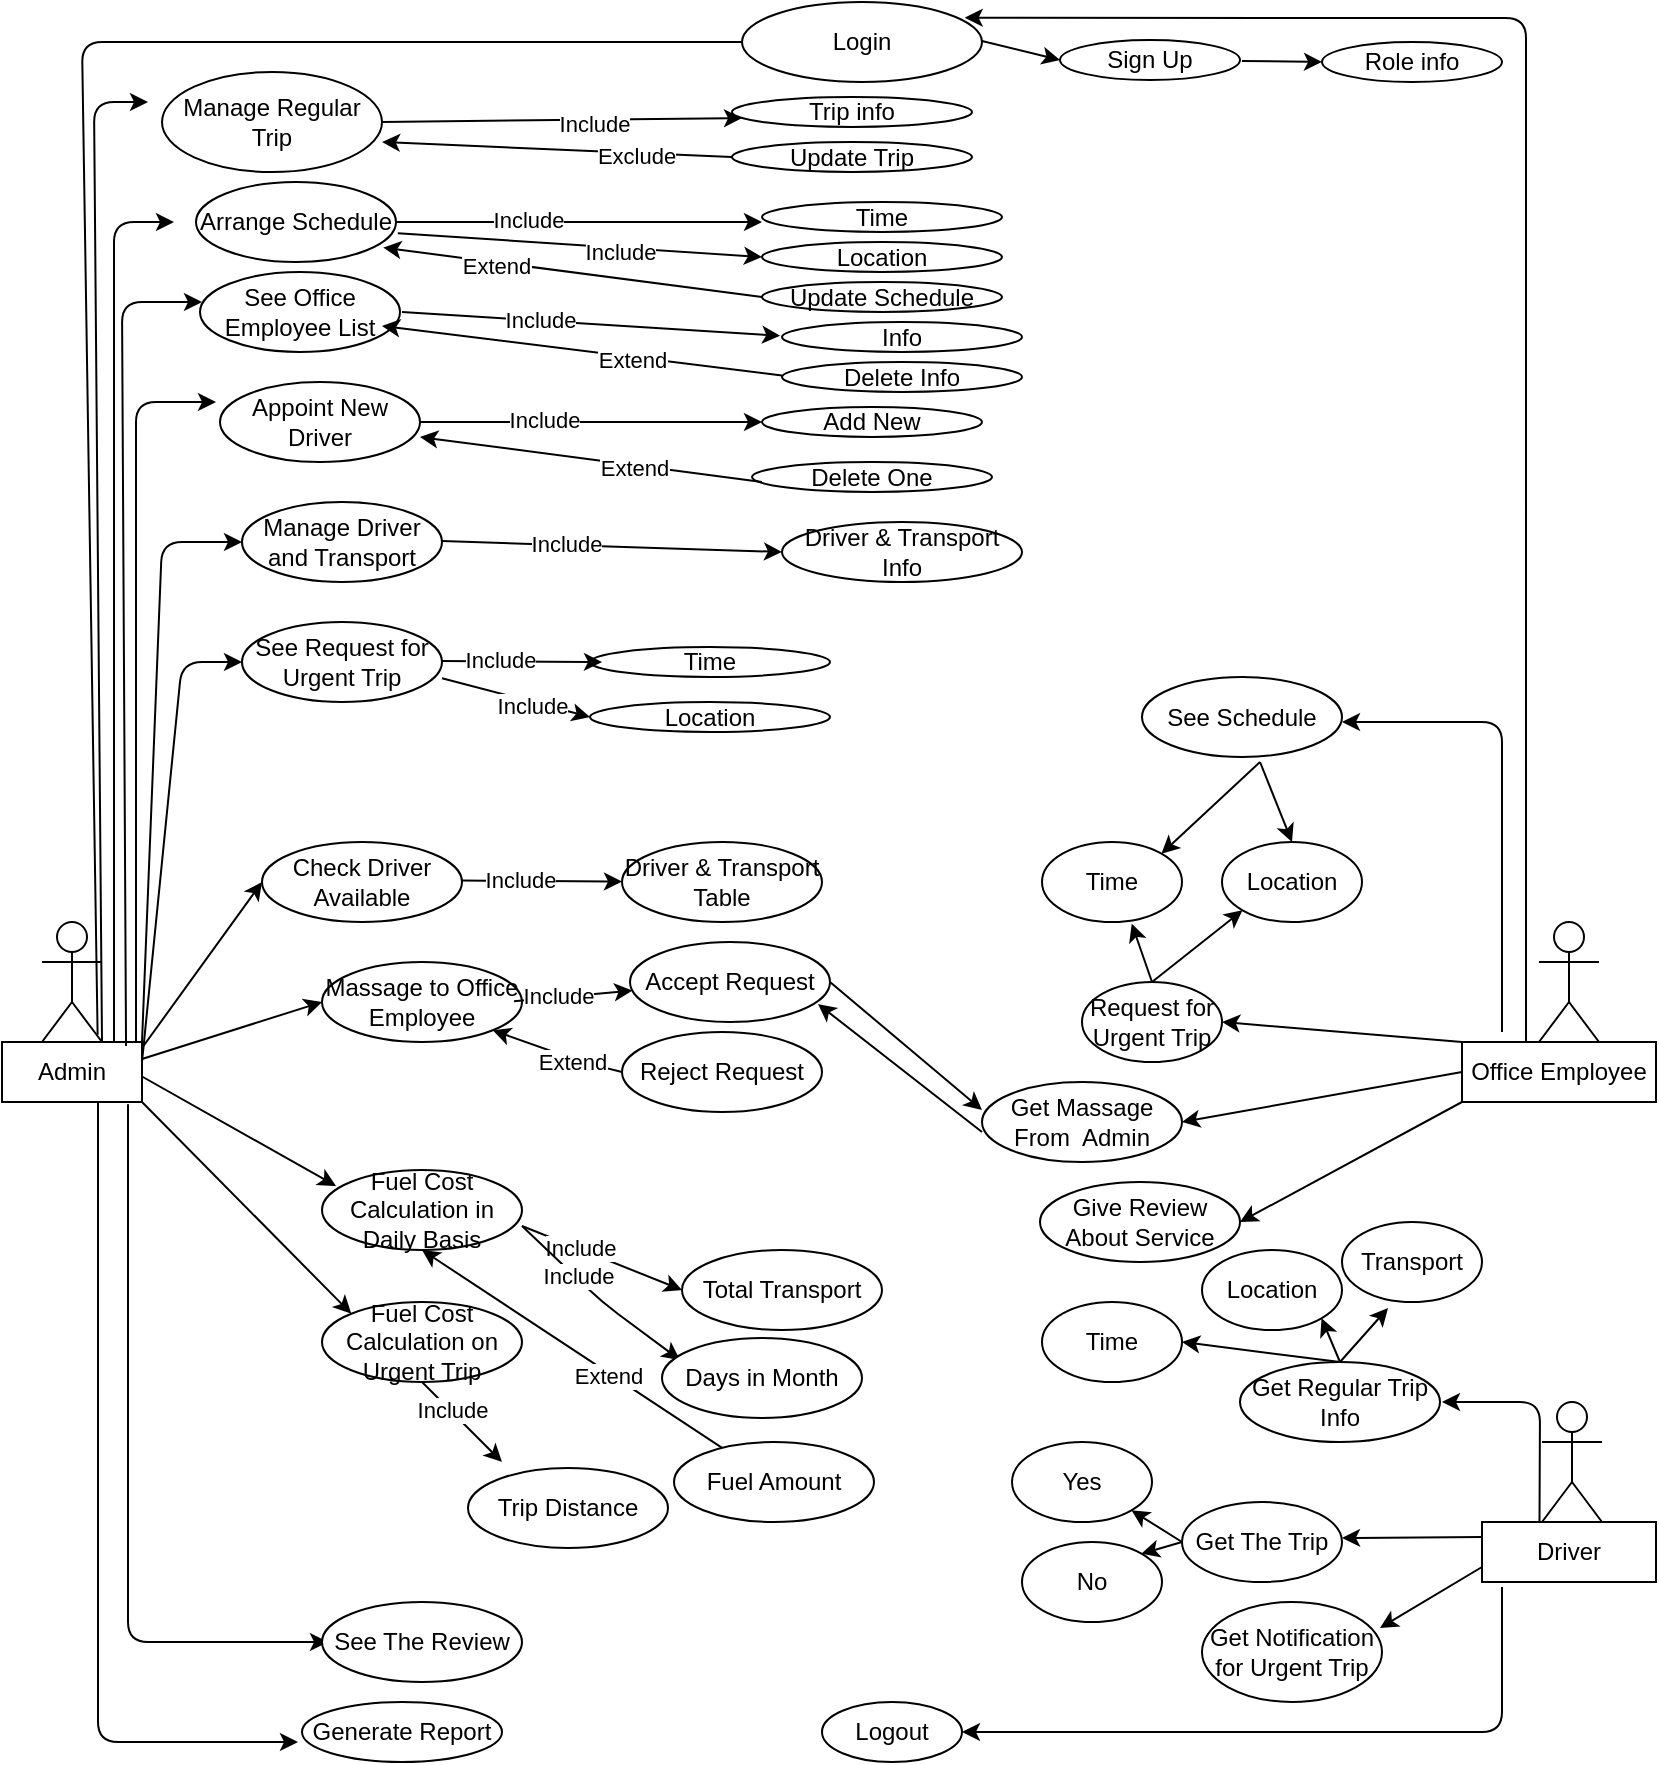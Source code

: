 <mxfile version="14.7.3" type="github">
  <diagram id="h_oixrNpnc-t15W7_CNh" name="Page-1">
    <mxGraphModel dx="599" dy="303" grid="1" gridSize="10" guides="1" tooltips="1" connect="1" arrows="1" fold="1" page="1" pageScale="1" pageWidth="827" pageHeight="1169" math="0" shadow="0">
      <root>
        <mxCell id="0" />
        <mxCell id="1" parent="0" />
        <mxCell id="nbYiO903V4RhnRelEvoL-1" value="" style="shape=umlActor;verticalLabelPosition=bottom;verticalAlign=top;html=1;outlineConnect=0;" parent="1" vertex="1">
          <mxGeometry x="20" y="460" width="30" height="60" as="geometry" />
        </mxCell>
        <mxCell id="nbYiO903V4RhnRelEvoL-3" value="Admin" style="rounded=0;whiteSpace=wrap;html=1;" parent="1" vertex="1">
          <mxGeometry y="520" width="70" height="30" as="geometry" />
        </mxCell>
        <mxCell id="nbYiO903V4RhnRelEvoL-4" value="Login" style="ellipse;whiteSpace=wrap;html=1;" parent="1" vertex="1">
          <mxGeometry x="370" width="120" height="40" as="geometry" />
        </mxCell>
        <mxCell id="nbYiO903V4RhnRelEvoL-5" value="Arrange Schedule " style="ellipse;whiteSpace=wrap;html=1;" parent="1" vertex="1">
          <mxGeometry x="97" y="90" width="100" height="40" as="geometry" />
        </mxCell>
        <mxCell id="nbYiO903V4RhnRelEvoL-8" value="" style="endArrow=classic;html=1;exitX=1;exitY=0.5;exitDx=0;exitDy=0;" parent="1" source="nbYiO903V4RhnRelEvoL-22" edge="1">
          <mxGeometry width="50" height="50" relative="1" as="geometry">
            <mxPoint x="170" y="58" as="sourcePoint" />
            <mxPoint x="370" y="58" as="targetPoint" />
          </mxGeometry>
        </mxCell>
        <mxCell id="4p9Xx8ypnSwkuJ-9FBlt-43" value="Include" style="edgeLabel;html=1;align=center;verticalAlign=middle;resizable=0;points=[];" vertex="1" connectable="0" parent="nbYiO903V4RhnRelEvoL-8">
          <mxGeometry x="0.177" y="-2" relative="1" as="geometry">
            <mxPoint as="offset" />
          </mxGeometry>
        </mxCell>
        <mxCell id="nbYiO903V4RhnRelEvoL-10" value="Trip info" style="ellipse;whiteSpace=wrap;html=1;" parent="1" vertex="1">
          <mxGeometry x="365" y="47.5" width="120" height="15" as="geometry" />
        </mxCell>
        <mxCell id="nbYiO903V4RhnRelEvoL-11" value="" style="endArrow=none;html=1;exitX=0.683;exitY=-0.122;exitDx=0;exitDy=0;exitPerimeter=0;" parent="1" source="nbYiO903V4RhnRelEvoL-3" target="nbYiO903V4RhnRelEvoL-4" edge="1">
          <mxGeometry width="50" height="50" relative="1" as="geometry">
            <mxPoint x="40" y="330" as="sourcePoint" />
            <mxPoint x="100" y="280" as="targetPoint" />
            <Array as="points">
              <mxPoint x="40" y="20" />
            </Array>
          </mxGeometry>
        </mxCell>
        <mxCell id="nbYiO903V4RhnRelEvoL-12" value="Update Trip" style="ellipse;whiteSpace=wrap;html=1;" parent="1" vertex="1">
          <mxGeometry x="365" y="70" width="120" height="15" as="geometry" />
        </mxCell>
        <mxCell id="nbYiO903V4RhnRelEvoL-13" value="" style="endArrow=classic;html=1;exitX=0;exitY=0.5;exitDx=0;exitDy=0;" parent="1" source="nbYiO903V4RhnRelEvoL-12" edge="1">
          <mxGeometry width="50" height="50" relative="1" as="geometry">
            <mxPoint x="240" y="112.5" as="sourcePoint" />
            <mxPoint x="190" y="70" as="targetPoint" />
          </mxGeometry>
        </mxCell>
        <mxCell id="4p9Xx8ypnSwkuJ-9FBlt-44" value="Exclude" style="edgeLabel;html=1;align=center;verticalAlign=middle;resizable=0;points=[];" vertex="1" connectable="0" parent="nbYiO903V4RhnRelEvoL-13">
          <mxGeometry x="-0.452" y="1" relative="1" as="geometry">
            <mxPoint as="offset" />
          </mxGeometry>
        </mxCell>
        <mxCell id="nbYiO903V4RhnRelEvoL-15" value="" style="endArrow=classic;html=1;entryX=0;entryY=0.5;entryDx=0;entryDy=0;" parent="1" target="nbYiO903V4RhnRelEvoL-16" edge="1">
          <mxGeometry width="50" height="50" relative="1" as="geometry">
            <mxPoint x="490" y="19.5" as="sourcePoint" />
            <mxPoint x="590" y="19.5" as="targetPoint" />
          </mxGeometry>
        </mxCell>
        <mxCell id="nbYiO903V4RhnRelEvoL-16" value="Sign Up" style="ellipse;whiteSpace=wrap;html=1;" parent="1" vertex="1">
          <mxGeometry x="529" y="19" width="90" height="20" as="geometry" />
        </mxCell>
        <mxCell id="nbYiO903V4RhnRelEvoL-18" value="" style="endArrow=classic;html=1;" parent="1" edge="1">
          <mxGeometry width="50" height="50" relative="1" as="geometry">
            <mxPoint x="620" y="29.5" as="sourcePoint" />
            <mxPoint x="660" y="30" as="targetPoint" />
          </mxGeometry>
        </mxCell>
        <mxCell id="nbYiO903V4RhnRelEvoL-19" value="Role info" style="ellipse;whiteSpace=wrap;html=1;" parent="1" vertex="1">
          <mxGeometry x="660" y="20" width="90" height="20" as="geometry" />
        </mxCell>
        <mxCell id="nbYiO903V4RhnRelEvoL-20" value="" style="endArrow=classic;html=1;exitX=1;exitY=1;exitDx=0;exitDy=0;exitPerimeter=0;" parent="1" source="nbYiO903V4RhnRelEvoL-1" edge="1">
          <mxGeometry width="50" height="50" relative="1" as="geometry">
            <mxPoint x="45.5" y="330" as="sourcePoint" />
            <mxPoint x="73" y="50" as="targetPoint" />
            <Array as="points">
              <mxPoint x="46" y="50" />
            </Array>
          </mxGeometry>
        </mxCell>
        <mxCell id="nbYiO903V4RhnRelEvoL-21" value="" style="endArrow=classic;html=1;" parent="1" edge="1">
          <mxGeometry width="50" height="50" relative="1" as="geometry">
            <mxPoint x="56" y="520" as="sourcePoint" />
            <mxPoint x="86" y="110" as="targetPoint" />
            <Array as="points">
              <mxPoint x="56" y="110" />
            </Array>
          </mxGeometry>
        </mxCell>
        <mxCell id="nbYiO903V4RhnRelEvoL-22" value="Manage Regular Trip" style="ellipse;whiteSpace=wrap;html=1;" parent="1" vertex="1">
          <mxGeometry x="80" y="35" width="110" height="50" as="geometry" />
        </mxCell>
        <mxCell id="nbYiO903V4RhnRelEvoL-23" value="" style="endArrow=classic;html=1;exitX=1;exitY=0.5;exitDx=0;exitDy=0;" parent="1" source="nbYiO903V4RhnRelEvoL-5" edge="1">
          <mxGeometry width="50" height="50" relative="1" as="geometry">
            <mxPoint x="200" y="112" as="sourcePoint" />
            <mxPoint x="380" y="110" as="targetPoint" />
          </mxGeometry>
        </mxCell>
        <mxCell id="4p9Xx8ypnSwkuJ-9FBlt-3" value="Include" style="edgeLabel;html=1;align=center;verticalAlign=middle;resizable=0;points=[];" vertex="1" connectable="0" parent="nbYiO903V4RhnRelEvoL-23">
          <mxGeometry x="-0.279" y="1" relative="1" as="geometry">
            <mxPoint as="offset" />
          </mxGeometry>
        </mxCell>
        <mxCell id="nbYiO903V4RhnRelEvoL-24" value="Time" style="ellipse;whiteSpace=wrap;html=1;" parent="1" vertex="1">
          <mxGeometry x="380" y="100" width="120" height="15" as="geometry" />
        </mxCell>
        <mxCell id="nbYiO903V4RhnRelEvoL-25" value="Location" style="ellipse;whiteSpace=wrap;html=1;" parent="1" vertex="1">
          <mxGeometry x="380" y="120" width="120" height="15" as="geometry" />
        </mxCell>
        <mxCell id="nbYiO903V4RhnRelEvoL-26" value="" style="endArrow=classic;html=1;exitX=1.009;exitY=0.64;exitDx=0;exitDy=0;exitPerimeter=0;entryX=0;entryY=0.5;entryDx=0;entryDy=0;" parent="1" source="nbYiO903V4RhnRelEvoL-5" target="nbYiO903V4RhnRelEvoL-25" edge="1">
          <mxGeometry width="50" height="50" relative="1" as="geometry">
            <mxPoint x="210" y="122" as="sourcePoint" />
            <mxPoint x="390" y="120" as="targetPoint" />
          </mxGeometry>
        </mxCell>
        <mxCell id="4p9Xx8ypnSwkuJ-9FBlt-4" value="Include" style="edgeLabel;html=1;align=center;verticalAlign=middle;resizable=0;points=[];" vertex="1" connectable="0" parent="nbYiO903V4RhnRelEvoL-26">
          <mxGeometry x="0.222" y="-2" relative="1" as="geometry">
            <mxPoint as="offset" />
          </mxGeometry>
        </mxCell>
        <mxCell id="nbYiO903V4RhnRelEvoL-27" value="Update Schedule" style="ellipse;whiteSpace=wrap;html=1;" parent="1" vertex="1">
          <mxGeometry x="380" y="140" width="120" height="15" as="geometry" />
        </mxCell>
        <mxCell id="nbYiO903V4RhnRelEvoL-28" value="" style="endArrow=classic;html=1;exitX=0;exitY=0.5;exitDx=0;exitDy=0;entryX=0.936;entryY=0.82;entryDx=0;entryDy=0;entryPerimeter=0;" parent="1" target="nbYiO903V4RhnRelEvoL-5" edge="1">
          <mxGeometry width="50" height="50" relative="1" as="geometry">
            <mxPoint x="380" y="147.5" as="sourcePoint" />
            <mxPoint x="205" y="140" as="targetPoint" />
          </mxGeometry>
        </mxCell>
        <mxCell id="4p9Xx8ypnSwkuJ-9FBlt-5" value="Extend" style="edgeLabel;html=1;align=center;verticalAlign=middle;resizable=0;points=[];" vertex="1" connectable="0" parent="nbYiO903V4RhnRelEvoL-28">
          <mxGeometry x="0.402" y="2" relative="1" as="geometry">
            <mxPoint as="offset" />
          </mxGeometry>
        </mxCell>
        <mxCell id="nbYiO903V4RhnRelEvoL-29" value="" style="endArrow=classic;html=1;exitX=0.886;exitY=0.067;exitDx=0;exitDy=0;exitPerimeter=0;" parent="1" source="nbYiO903V4RhnRelEvoL-3" edge="1">
          <mxGeometry width="50" height="50" relative="1" as="geometry">
            <mxPoint x="50" y="320" as="sourcePoint" />
            <mxPoint x="100" y="150" as="targetPoint" />
            <Array as="points">
              <mxPoint x="60" y="150" />
            </Array>
          </mxGeometry>
        </mxCell>
        <mxCell id="nbYiO903V4RhnRelEvoL-30" value="See Office Employee List" style="ellipse;whiteSpace=wrap;html=1;" parent="1" vertex="1">
          <mxGeometry x="99" y="135" width="100" height="40" as="geometry" />
        </mxCell>
        <mxCell id="nbYiO903V4RhnRelEvoL-32" value="" style="endArrow=classic;html=1;entryX=0;entryY=0.5;entryDx=0;entryDy=0;" parent="1" edge="1">
          <mxGeometry width="50" height="50" relative="1" as="geometry">
            <mxPoint x="200" y="155" as="sourcePoint" />
            <mxPoint x="389.1" y="166.9" as="targetPoint" />
          </mxGeometry>
        </mxCell>
        <mxCell id="4p9Xx8ypnSwkuJ-9FBlt-6" value="Include" style="edgeLabel;html=1;align=center;verticalAlign=middle;resizable=0;points=[];" vertex="1" connectable="0" parent="nbYiO903V4RhnRelEvoL-32">
          <mxGeometry x="-0.278" y="1" relative="1" as="geometry">
            <mxPoint as="offset" />
          </mxGeometry>
        </mxCell>
        <mxCell id="nbYiO903V4RhnRelEvoL-33" value="Info" style="ellipse;whiteSpace=wrap;html=1;" parent="1" vertex="1">
          <mxGeometry x="390" y="160" width="120" height="15" as="geometry" />
        </mxCell>
        <mxCell id="nbYiO903V4RhnRelEvoL-34" value="Delete Info" style="ellipse;whiteSpace=wrap;html=1;" parent="1" vertex="1">
          <mxGeometry x="390" y="180" width="120" height="15" as="geometry" />
        </mxCell>
        <mxCell id="nbYiO903V4RhnRelEvoL-35" value="" style="endArrow=classic;html=1;exitX=0;exitY=0.5;exitDx=0;exitDy=0;" parent="1" edge="1">
          <mxGeometry width="50" height="50" relative="1" as="geometry">
            <mxPoint x="390" y="186.7" as="sourcePoint" />
            <mxPoint x="190" y="162" as="targetPoint" />
          </mxGeometry>
        </mxCell>
        <mxCell id="4p9Xx8ypnSwkuJ-9FBlt-7" value="Extend" style="edgeLabel;html=1;align=center;verticalAlign=middle;resizable=0;points=[];" vertex="1" connectable="0" parent="nbYiO903V4RhnRelEvoL-35">
          <mxGeometry x="-0.251" y="1" relative="1" as="geometry">
            <mxPoint as="offset" />
          </mxGeometry>
        </mxCell>
        <mxCell id="4p9Xx8ypnSwkuJ-9FBlt-1" value="Appoint New Driver" style="ellipse;whiteSpace=wrap;html=1;" vertex="1" parent="1">
          <mxGeometry x="109" y="190" width="100" height="40" as="geometry" />
        </mxCell>
        <mxCell id="4p9Xx8ypnSwkuJ-9FBlt-2" value="" style="endArrow=classic;html=1;entryX=0.01;entryY=0.25;entryDx=0;entryDy=0;entryPerimeter=0;" edge="1" parent="1">
          <mxGeometry width="50" height="50" relative="1" as="geometry">
            <mxPoint x="67" y="520" as="sourcePoint" />
            <mxPoint x="107" y="200" as="targetPoint" />
            <Array as="points">
              <mxPoint x="67" y="200" />
            </Array>
          </mxGeometry>
        </mxCell>
        <mxCell id="4p9Xx8ypnSwkuJ-9FBlt-8" value="" style="endArrow=classic;html=1;" edge="1" parent="1">
          <mxGeometry width="50" height="50" relative="1" as="geometry">
            <mxPoint x="209" y="210.05" as="sourcePoint" />
            <mxPoint x="380" y="210" as="targetPoint" />
          </mxGeometry>
        </mxCell>
        <mxCell id="4p9Xx8ypnSwkuJ-9FBlt-9" value="Include" style="edgeLabel;html=1;align=center;verticalAlign=middle;resizable=0;points=[];" vertex="1" connectable="0" parent="4p9Xx8ypnSwkuJ-9FBlt-8">
          <mxGeometry x="-0.278" y="1" relative="1" as="geometry">
            <mxPoint as="offset" />
          </mxGeometry>
        </mxCell>
        <mxCell id="4p9Xx8ypnSwkuJ-9FBlt-10" value="Add New" style="ellipse;whiteSpace=wrap;html=1;" vertex="1" parent="1">
          <mxGeometry x="380" y="202.5" width="110" height="15" as="geometry" />
        </mxCell>
        <mxCell id="4p9Xx8ypnSwkuJ-9FBlt-12" value="Delete One" style="ellipse;whiteSpace=wrap;html=1;" vertex="1" parent="1">
          <mxGeometry x="375" y="230" width="120" height="15" as="geometry" />
        </mxCell>
        <mxCell id="4p9Xx8ypnSwkuJ-9FBlt-13" value="" style="endArrow=classic;html=1;" edge="1" parent="1">
          <mxGeometry width="50" height="50" relative="1" as="geometry">
            <mxPoint x="380" y="240" as="sourcePoint" />
            <mxPoint x="209" y="217.5" as="targetPoint" />
          </mxGeometry>
        </mxCell>
        <mxCell id="4p9Xx8ypnSwkuJ-9FBlt-14" value="Extend" style="edgeLabel;html=1;align=center;verticalAlign=middle;resizable=0;points=[];" vertex="1" connectable="0" parent="4p9Xx8ypnSwkuJ-9FBlt-13">
          <mxGeometry x="-0.251" y="1" relative="1" as="geometry">
            <mxPoint as="offset" />
          </mxGeometry>
        </mxCell>
        <mxCell id="4p9Xx8ypnSwkuJ-9FBlt-15" value="" style="endArrow=classic;html=1;" edge="1" parent="1">
          <mxGeometry width="50" height="50" relative="1" as="geometry">
            <mxPoint x="70" y="520" as="sourcePoint" />
            <mxPoint x="120" y="270" as="targetPoint" />
            <Array as="points">
              <mxPoint x="80" y="270" />
            </Array>
          </mxGeometry>
        </mxCell>
        <mxCell id="4p9Xx8ypnSwkuJ-9FBlt-16" value="Manage Driver and Transport" style="ellipse;whiteSpace=wrap;html=1;" vertex="1" parent="1">
          <mxGeometry x="120" y="250" width="100" height="40" as="geometry" />
        </mxCell>
        <mxCell id="4p9Xx8ypnSwkuJ-9FBlt-17" value="" style="endArrow=classic;html=1;entryX=0;entryY=0.5;entryDx=0;entryDy=0;" edge="1" parent="1" target="4p9Xx8ypnSwkuJ-9FBlt-19">
          <mxGeometry width="50" height="50" relative="1" as="geometry">
            <mxPoint x="220" y="269.55" as="sourcePoint" />
            <mxPoint x="391" y="269.5" as="targetPoint" />
          </mxGeometry>
        </mxCell>
        <mxCell id="4p9Xx8ypnSwkuJ-9FBlt-18" value="Include" style="edgeLabel;html=1;align=center;verticalAlign=middle;resizable=0;points=[];" vertex="1" connectable="0" parent="4p9Xx8ypnSwkuJ-9FBlt-17">
          <mxGeometry x="-0.278" y="1" relative="1" as="geometry">
            <mxPoint as="offset" />
          </mxGeometry>
        </mxCell>
        <mxCell id="4p9Xx8ypnSwkuJ-9FBlt-19" value="Driver &amp;amp; Transport Info" style="ellipse;whiteSpace=wrap;html=1;" vertex="1" parent="1">
          <mxGeometry x="390" y="260" width="120" height="30" as="geometry" />
        </mxCell>
        <mxCell id="4p9Xx8ypnSwkuJ-9FBlt-20" value="" style="endArrow=classic;html=1;" edge="1" parent="1">
          <mxGeometry width="50" height="50" relative="1" as="geometry">
            <mxPoint x="70" y="530" as="sourcePoint" />
            <mxPoint x="120" y="330" as="targetPoint" />
            <Array as="points">
              <mxPoint x="90" y="330" />
            </Array>
          </mxGeometry>
        </mxCell>
        <mxCell id="4p9Xx8ypnSwkuJ-9FBlt-21" value="See Request for Urgent Trip" style="ellipse;whiteSpace=wrap;html=1;" vertex="1" parent="1">
          <mxGeometry x="120" y="310" width="100" height="40" as="geometry" />
        </mxCell>
        <mxCell id="4p9Xx8ypnSwkuJ-9FBlt-22" value="Time" style="ellipse;whiteSpace=wrap;html=1;" vertex="1" parent="1">
          <mxGeometry x="294" y="322.5" width="120" height="15" as="geometry" />
        </mxCell>
        <mxCell id="4p9Xx8ypnSwkuJ-9FBlt-23" value="" style="endArrow=classic;html=1;exitX=1;exitY=0.5;exitDx=0;exitDy=0;" edge="1" parent="1">
          <mxGeometry width="50" height="50" relative="1" as="geometry">
            <mxPoint x="220" y="329.5" as="sourcePoint" />
            <mxPoint x="300" y="330" as="targetPoint" />
          </mxGeometry>
        </mxCell>
        <mxCell id="4p9Xx8ypnSwkuJ-9FBlt-24" value="Include" style="edgeLabel;html=1;align=center;verticalAlign=middle;resizable=0;points=[];" vertex="1" connectable="0" parent="4p9Xx8ypnSwkuJ-9FBlt-23">
          <mxGeometry x="-0.279" y="1" relative="1" as="geometry">
            <mxPoint as="offset" />
          </mxGeometry>
        </mxCell>
        <mxCell id="4p9Xx8ypnSwkuJ-9FBlt-25" value="Location" style="ellipse;whiteSpace=wrap;html=1;" vertex="1" parent="1">
          <mxGeometry x="294" y="350" width="120" height="15" as="geometry" />
        </mxCell>
        <mxCell id="4p9Xx8ypnSwkuJ-9FBlt-26" value="" style="endArrow=classic;html=1;exitX=1.009;exitY=0.64;exitDx=0;exitDy=0;exitPerimeter=0;entryX=0;entryY=0.5;entryDx=0;entryDy=0;" edge="1" parent="1" target="4p9Xx8ypnSwkuJ-9FBlt-25">
          <mxGeometry width="50" height="50" relative="1" as="geometry">
            <mxPoint x="220.0" y="338.1" as="sourcePoint" />
            <mxPoint x="402.1" y="350" as="targetPoint" />
          </mxGeometry>
        </mxCell>
        <mxCell id="4p9Xx8ypnSwkuJ-9FBlt-27" value="Include" style="edgeLabel;html=1;align=center;verticalAlign=middle;resizable=0;points=[];" vertex="1" connectable="0" parent="4p9Xx8ypnSwkuJ-9FBlt-26">
          <mxGeometry x="0.222" y="-2" relative="1" as="geometry">
            <mxPoint as="offset" />
          </mxGeometry>
        </mxCell>
        <mxCell id="4p9Xx8ypnSwkuJ-9FBlt-29" value="Check Driver Available" style="ellipse;whiteSpace=wrap;html=1;" vertex="1" parent="1">
          <mxGeometry x="130" y="420" width="100" height="40" as="geometry" />
        </mxCell>
        <mxCell id="4p9Xx8ypnSwkuJ-9FBlt-30" value="" style="endArrow=classic;html=1;exitX=1;exitY=0.5;exitDx=0;exitDy=0;" edge="1" parent="1">
          <mxGeometry width="50" height="50" relative="1" as="geometry">
            <mxPoint x="230" y="439.29" as="sourcePoint" />
            <mxPoint x="310" y="439.79" as="targetPoint" />
          </mxGeometry>
        </mxCell>
        <mxCell id="4p9Xx8ypnSwkuJ-9FBlt-31" value="Include" style="edgeLabel;html=1;align=center;verticalAlign=middle;resizable=0;points=[];" vertex="1" connectable="0" parent="4p9Xx8ypnSwkuJ-9FBlt-30">
          <mxGeometry x="-0.279" y="1" relative="1" as="geometry">
            <mxPoint as="offset" />
          </mxGeometry>
        </mxCell>
        <mxCell id="4p9Xx8ypnSwkuJ-9FBlt-32" value="Driver &amp;amp; Transport Table" style="ellipse;whiteSpace=wrap;html=1;" vertex="1" parent="1">
          <mxGeometry x="310" y="420" width="100" height="40" as="geometry" />
        </mxCell>
        <mxCell id="4p9Xx8ypnSwkuJ-9FBlt-33" value="" style="endArrow=classic;html=1;entryX=0;entryY=0.5;entryDx=0;entryDy=0;" edge="1" parent="1" target="4p9Xx8ypnSwkuJ-9FBlt-29">
          <mxGeometry width="50" height="50" relative="1" as="geometry">
            <mxPoint x="70" y="523" as="sourcePoint" />
            <mxPoint x="130" y="506" as="targetPoint" />
            <Array as="points" />
          </mxGeometry>
        </mxCell>
        <mxCell id="4p9Xx8ypnSwkuJ-9FBlt-35" value="" style="endArrow=classic;html=1;exitX=1;exitY=0.75;exitDx=0;exitDy=0;entryX=0;entryY=0.5;entryDx=0;entryDy=0;" edge="1" parent="1" target="4p9Xx8ypnSwkuJ-9FBlt-36">
          <mxGeometry width="50" height="50" relative="1" as="geometry">
            <mxPoint x="70" y="528.5" as="sourcePoint" />
            <mxPoint x="160" y="550" as="targetPoint" />
            <Array as="points" />
          </mxGeometry>
        </mxCell>
        <mxCell id="4p9Xx8ypnSwkuJ-9FBlt-36" value="Massage to Office Employee" style="ellipse;whiteSpace=wrap;html=1;" vertex="1" parent="1">
          <mxGeometry x="160" y="480" width="100" height="40" as="geometry" />
        </mxCell>
        <mxCell id="4p9Xx8ypnSwkuJ-9FBlt-37" value="" style="endArrow=classic;html=1;exitX=1;exitY=0.5;exitDx=0;exitDy=0;" edge="1" parent="1" target="4p9Xx8ypnSwkuJ-9FBlt-39">
          <mxGeometry width="50" height="50" relative="1" as="geometry">
            <mxPoint x="256" y="499.66" as="sourcePoint" />
            <mxPoint x="336" y="500.16" as="targetPoint" />
          </mxGeometry>
        </mxCell>
        <mxCell id="4p9Xx8ypnSwkuJ-9FBlt-38" value="Include" style="edgeLabel;html=1;align=center;verticalAlign=middle;resizable=0;points=[];" vertex="1" connectable="0" parent="4p9Xx8ypnSwkuJ-9FBlt-37">
          <mxGeometry x="-0.279" y="1" relative="1" as="geometry">
            <mxPoint as="offset" />
          </mxGeometry>
        </mxCell>
        <mxCell id="4p9Xx8ypnSwkuJ-9FBlt-39" value="Accept Request" style="ellipse;whiteSpace=wrap;html=1;" vertex="1" parent="1">
          <mxGeometry x="314" y="470" width="100" height="40" as="geometry" />
        </mxCell>
        <mxCell id="4p9Xx8ypnSwkuJ-9FBlt-40" value="Reject Request" style="ellipse;whiteSpace=wrap;html=1;" vertex="1" parent="1">
          <mxGeometry x="310" y="515" width="100" height="40" as="geometry" />
        </mxCell>
        <mxCell id="4p9Xx8ypnSwkuJ-9FBlt-41" value="" style="endArrow=classic;html=1;entryX=1;entryY=1;entryDx=0;entryDy=0;exitX=0;exitY=0.5;exitDx=0;exitDy=0;" edge="1" parent="1" source="4p9Xx8ypnSwkuJ-9FBlt-40" target="4p9Xx8ypnSwkuJ-9FBlt-36">
          <mxGeometry width="50" height="50" relative="1" as="geometry">
            <mxPoint x="351" y="607.5" as="sourcePoint" />
            <mxPoint x="250" y="580" as="targetPoint" />
            <Array as="points">
              <mxPoint x="290" y="530" />
            </Array>
          </mxGeometry>
        </mxCell>
        <mxCell id="4p9Xx8ypnSwkuJ-9FBlt-42" value="Extend" style="edgeLabel;html=1;align=center;verticalAlign=middle;resizable=0;points=[];" vertex="1" connectable="0" parent="4p9Xx8ypnSwkuJ-9FBlt-41">
          <mxGeometry x="-0.251" y="1" relative="1" as="geometry">
            <mxPoint as="offset" />
          </mxGeometry>
        </mxCell>
        <mxCell id="4p9Xx8ypnSwkuJ-9FBlt-45" value="" style="endArrow=classic;html=1;exitX=1;exitY=0.75;exitDx=0;exitDy=0;entryX=0.07;entryY=0.2;entryDx=0;entryDy=0;entryPerimeter=0;" edge="1" parent="1" target="4p9Xx8ypnSwkuJ-9FBlt-46">
          <mxGeometry width="50" height="50" relative="1" as="geometry">
            <mxPoint x="70" y="537.25" as="sourcePoint" />
            <mxPoint x="162" y="591" as="targetPoint" />
            <Array as="points" />
          </mxGeometry>
        </mxCell>
        <mxCell id="4p9Xx8ypnSwkuJ-9FBlt-46" value="Fuel Cost Calculation in Daily Basis" style="ellipse;whiteSpace=wrap;html=1;" vertex="1" parent="1">
          <mxGeometry x="160" y="584" width="100" height="40" as="geometry" />
        </mxCell>
        <mxCell id="4p9Xx8ypnSwkuJ-9FBlt-47" value="" style="endArrow=classic;html=1;exitX=1;exitY=0.7;exitDx=0;exitDy=0;exitPerimeter=0;entryX=0;entryY=0.5;entryDx=0;entryDy=0;" edge="1" parent="1" source="4p9Xx8ypnSwkuJ-9FBlt-46" target="4p9Xx8ypnSwkuJ-9FBlt-53">
          <mxGeometry width="50" height="50" relative="1" as="geometry">
            <mxPoint x="250" y="619" as="sourcePoint" />
            <mxPoint x="330" y="640" as="targetPoint" />
          </mxGeometry>
        </mxCell>
        <mxCell id="4p9Xx8ypnSwkuJ-9FBlt-48" value="Include" style="edgeLabel;html=1;align=center;verticalAlign=middle;resizable=0;points=[];" vertex="1" connectable="0" parent="4p9Xx8ypnSwkuJ-9FBlt-47">
          <mxGeometry x="-0.279" y="1" relative="1" as="geometry">
            <mxPoint as="offset" />
          </mxGeometry>
        </mxCell>
        <mxCell id="4p9Xx8ypnSwkuJ-9FBlt-51" value="" style="endArrow=classic;html=1;exitX=1;exitY=0.7;exitDx=0;exitDy=0;exitPerimeter=0;entryX=0.09;entryY=0.275;entryDx=0;entryDy=0;entryPerimeter=0;" edge="1" parent="1" source="4p9Xx8ypnSwkuJ-9FBlt-46" target="4p9Xx8ypnSwkuJ-9FBlt-54">
          <mxGeometry width="50" height="50" relative="1" as="geometry">
            <mxPoint x="260" y="612" as="sourcePoint" />
            <mxPoint x="330" y="670" as="targetPoint" />
            <Array as="points">
              <mxPoint x="300" y="650" />
            </Array>
          </mxGeometry>
        </mxCell>
        <mxCell id="4p9Xx8ypnSwkuJ-9FBlt-52" value="Include" style="edgeLabel;html=1;align=center;verticalAlign=middle;resizable=0;points=[];" vertex="1" connectable="0" parent="4p9Xx8ypnSwkuJ-9FBlt-51">
          <mxGeometry x="-0.279" y="1" relative="1" as="geometry">
            <mxPoint as="offset" />
          </mxGeometry>
        </mxCell>
        <mxCell id="4p9Xx8ypnSwkuJ-9FBlt-53" value="Total Transport" style="ellipse;whiteSpace=wrap;html=1;" vertex="1" parent="1">
          <mxGeometry x="340" y="624" width="100" height="40" as="geometry" />
        </mxCell>
        <mxCell id="4p9Xx8ypnSwkuJ-9FBlt-54" value="Days in Month" style="ellipse;whiteSpace=wrap;html=1;" vertex="1" parent="1">
          <mxGeometry x="330" y="668" width="100" height="40" as="geometry" />
        </mxCell>
        <mxCell id="4p9Xx8ypnSwkuJ-9FBlt-62" value="" style="endArrow=classic;html=1;entryX=0.5;entryY=1;entryDx=0;entryDy=0;" edge="1" parent="1" source="4p9Xx8ypnSwkuJ-9FBlt-64" target="4p9Xx8ypnSwkuJ-9FBlt-46">
          <mxGeometry width="50" height="50" relative="1" as="geometry">
            <mxPoint x="320" y="710" as="sourcePoint" />
            <mxPoint x="199" y="641.5" as="targetPoint" />
          </mxGeometry>
        </mxCell>
        <mxCell id="4p9Xx8ypnSwkuJ-9FBlt-63" value="Extend" style="edgeLabel;html=1;align=center;verticalAlign=middle;resizable=0;points=[];" vertex="1" connectable="0" parent="4p9Xx8ypnSwkuJ-9FBlt-62">
          <mxGeometry x="-0.251" y="1" relative="1" as="geometry">
            <mxPoint as="offset" />
          </mxGeometry>
        </mxCell>
        <mxCell id="4p9Xx8ypnSwkuJ-9FBlt-64" value="Fuel Amount" style="ellipse;whiteSpace=wrap;html=1;" vertex="1" parent="1">
          <mxGeometry x="336" y="720" width="100" height="40" as="geometry" />
        </mxCell>
        <mxCell id="4p9Xx8ypnSwkuJ-9FBlt-65" value="" style="endArrow=classic;html=1;exitX=1;exitY=1;exitDx=0;exitDy=0;exitPerimeter=0;entryX=0;entryY=0;entryDx=0;entryDy=0;" edge="1" parent="1" source="nbYiO903V4RhnRelEvoL-3" target="4p9Xx8ypnSwkuJ-9FBlt-66">
          <mxGeometry width="50" height="50" relative="1" as="geometry">
            <mxPoint x="80" y="553.25" as="sourcePoint" />
            <mxPoint x="160" y="650" as="targetPoint" />
            <Array as="points" />
          </mxGeometry>
        </mxCell>
        <mxCell id="4p9Xx8ypnSwkuJ-9FBlt-66" value="Fuel Cost Calculation on Urgent Trip " style="ellipse;whiteSpace=wrap;html=1;" vertex="1" parent="1">
          <mxGeometry x="160" y="650" width="100" height="40" as="geometry" />
        </mxCell>
        <mxCell id="4p9Xx8ypnSwkuJ-9FBlt-68" value="" style="endArrow=classic;html=1;exitX=0.5;exitY=1;exitDx=0;exitDy=0;" edge="1" parent="1" source="4p9Xx8ypnSwkuJ-9FBlt-66">
          <mxGeometry width="50" height="50" relative="1" as="geometry">
            <mxPoint x="209" y="720" as="sourcePoint" />
            <mxPoint x="250" y="730" as="targetPoint" />
          </mxGeometry>
        </mxCell>
        <mxCell id="4p9Xx8ypnSwkuJ-9FBlt-69" value="Include" style="edgeLabel;html=1;align=center;verticalAlign=middle;resizable=0;points=[];" vertex="1" connectable="0" parent="4p9Xx8ypnSwkuJ-9FBlt-68">
          <mxGeometry x="-0.279" y="1" relative="1" as="geometry">
            <mxPoint as="offset" />
          </mxGeometry>
        </mxCell>
        <mxCell id="4p9Xx8ypnSwkuJ-9FBlt-70" value="Trip Distance" style="ellipse;whiteSpace=wrap;html=1;" vertex="1" parent="1">
          <mxGeometry x="233" y="733" width="100" height="40" as="geometry" />
        </mxCell>
        <mxCell id="4p9Xx8ypnSwkuJ-9FBlt-73" value="" style="endArrow=classic;html=1;exitX=1;exitY=1;exitDx=0;exitDy=0;exitPerimeter=0;" edge="1" parent="1">
          <mxGeometry width="50" height="50" relative="1" as="geometry">
            <mxPoint x="63" y="551.07" as="sourcePoint" />
            <mxPoint x="163" y="820" as="targetPoint" />
            <Array as="points">
              <mxPoint x="63" y="820" />
            </Array>
          </mxGeometry>
        </mxCell>
        <mxCell id="4p9Xx8ypnSwkuJ-9FBlt-74" value="See The Review" style="ellipse;whiteSpace=wrap;html=1;" vertex="1" parent="1">
          <mxGeometry x="160" y="800" width="100" height="40" as="geometry" />
        </mxCell>
        <mxCell id="4p9Xx8ypnSwkuJ-9FBlt-75" value="" style="endArrow=classic;html=1;exitX=1;exitY=1;exitDx=0;exitDy=0;exitPerimeter=0;" edge="1" parent="1">
          <mxGeometry width="50" height="50" relative="1" as="geometry">
            <mxPoint x="48" y="550" as="sourcePoint" />
            <mxPoint x="148" y="870" as="targetPoint" />
            <Array as="points">
              <mxPoint x="48" y="870" />
            </Array>
          </mxGeometry>
        </mxCell>
        <mxCell id="4p9Xx8ypnSwkuJ-9FBlt-76" value="Generate Report" style="ellipse;whiteSpace=wrap;html=1;" vertex="1" parent="1">
          <mxGeometry x="150" y="850" width="100" height="30" as="geometry" />
        </mxCell>
        <mxCell id="4p9Xx8ypnSwkuJ-9FBlt-77" value="" style="endArrow=classic;html=1;exitX=1;exitY=0.5;exitDx=0;exitDy=0;" edge="1" parent="1" source="4p9Xx8ypnSwkuJ-9FBlt-39">
          <mxGeometry width="50" height="50" relative="1" as="geometry">
            <mxPoint x="440" y="540" as="sourcePoint" />
            <mxPoint x="490" y="554" as="targetPoint" />
            <Array as="points" />
          </mxGeometry>
        </mxCell>
        <mxCell id="4p9Xx8ypnSwkuJ-9FBlt-78" value="" style="endArrow=classic;html=1;entryX=0.94;entryY=0.775;entryDx=0;entryDy=0;entryPerimeter=0;" edge="1" parent="1" target="4p9Xx8ypnSwkuJ-9FBlt-39">
          <mxGeometry width="50" height="50" relative="1" as="geometry">
            <mxPoint x="490" y="565" as="sourcePoint" />
            <mxPoint x="520" y="614" as="targetPoint" />
          </mxGeometry>
        </mxCell>
        <mxCell id="4p9Xx8ypnSwkuJ-9FBlt-79" value="Get Massage From&amp;nbsp; Admin" style="ellipse;whiteSpace=wrap;html=1;" vertex="1" parent="1">
          <mxGeometry x="490" y="540" width="100" height="40" as="geometry" />
        </mxCell>
        <mxCell id="4p9Xx8ypnSwkuJ-9FBlt-80" value="" style="shape=umlActor;verticalLabelPosition=bottom;verticalAlign=top;html=1;outlineConnect=0;" vertex="1" parent="1">
          <mxGeometry x="768.5" y="460" width="30" height="60" as="geometry" />
        </mxCell>
        <mxCell id="4p9Xx8ypnSwkuJ-9FBlt-81" value="Office Employee" style="rounded=0;whiteSpace=wrap;html=1;" vertex="1" parent="1">
          <mxGeometry x="730" y="520" width="97" height="30" as="geometry" />
        </mxCell>
        <mxCell id="4p9Xx8ypnSwkuJ-9FBlt-83" value="" style="endArrow=classic;html=1;entryX=0.928;entryY=0.197;entryDx=0;entryDy=0;entryPerimeter=0;exitX=0.33;exitY=0;exitDx=0;exitDy=0;exitPerimeter=0;" edge="1" parent="1" source="4p9Xx8ypnSwkuJ-9FBlt-81" target="nbYiO903V4RhnRelEvoL-4">
          <mxGeometry width="50" height="50" relative="1" as="geometry">
            <mxPoint x="761.5" y="515" as="sourcePoint" />
            <mxPoint x="762" y="10" as="targetPoint" />
            <Array as="points">
              <mxPoint x="762" y="8" />
            </Array>
          </mxGeometry>
        </mxCell>
        <mxCell id="4p9Xx8ypnSwkuJ-9FBlt-84" value="" style="endArrow=classic;html=1;" edge="1" parent="1">
          <mxGeometry width="50" height="50" relative="1" as="geometry">
            <mxPoint x="750" y="515" as="sourcePoint" />
            <mxPoint x="670" y="360" as="targetPoint" />
            <Array as="points">
              <mxPoint x="750" y="360" />
            </Array>
          </mxGeometry>
        </mxCell>
        <mxCell id="4p9Xx8ypnSwkuJ-9FBlt-85" value="See Schedule " style="ellipse;whiteSpace=wrap;html=1;" vertex="1" parent="1">
          <mxGeometry x="570" y="337.5" width="100" height="40" as="geometry" />
        </mxCell>
        <mxCell id="4p9Xx8ypnSwkuJ-9FBlt-86" value="" style="endArrow=classic;html=1;entryX=0.5;entryY=0;entryDx=0;entryDy=0;" edge="1" parent="1" target="4p9Xx8ypnSwkuJ-9FBlt-88">
          <mxGeometry width="50" height="50" relative="1" as="geometry">
            <mxPoint x="629" y="380" as="sourcePoint" />
            <mxPoint x="629" y="420" as="targetPoint" />
          </mxGeometry>
        </mxCell>
        <mxCell id="4p9Xx8ypnSwkuJ-9FBlt-87" value="" style="endArrow=classic;html=1;entryX=1;entryY=0;entryDx=0;entryDy=0;" edge="1" parent="1" target="4p9Xx8ypnSwkuJ-9FBlt-89">
          <mxGeometry width="50" height="50" relative="1" as="geometry">
            <mxPoint x="629" y="380" as="sourcePoint" />
            <mxPoint x="580" y="420" as="targetPoint" />
          </mxGeometry>
        </mxCell>
        <mxCell id="4p9Xx8ypnSwkuJ-9FBlt-88" value="Location" style="ellipse;whiteSpace=wrap;html=1;" vertex="1" parent="1">
          <mxGeometry x="610" y="420" width="70" height="40" as="geometry" />
        </mxCell>
        <mxCell id="4p9Xx8ypnSwkuJ-9FBlt-89" value="Time" style="ellipse;whiteSpace=wrap;html=1;" vertex="1" parent="1">
          <mxGeometry x="520" y="420" width="70" height="40" as="geometry" />
        </mxCell>
        <mxCell id="4p9Xx8ypnSwkuJ-9FBlt-90" value="" style="endArrow=classic;html=1;exitX=0;exitY=0;exitDx=0;exitDy=0;" edge="1" parent="1" source="4p9Xx8ypnSwkuJ-9FBlt-81">
          <mxGeometry width="50" height="50" relative="1" as="geometry">
            <mxPoint x="440" y="420" as="sourcePoint" />
            <mxPoint x="610" y="510" as="targetPoint" />
          </mxGeometry>
        </mxCell>
        <mxCell id="4p9Xx8ypnSwkuJ-9FBlt-92" value="Request for Urgent Trip" style="ellipse;whiteSpace=wrap;html=1;" vertex="1" parent="1">
          <mxGeometry x="540" y="490" width="70" height="40" as="geometry" />
        </mxCell>
        <mxCell id="4p9Xx8ypnSwkuJ-9FBlt-93" value="" style="endArrow=classic;html=1;exitX=0.5;exitY=0;exitDx=0;exitDy=0;entryX=0.641;entryY=1.021;entryDx=0;entryDy=0;entryPerimeter=0;" edge="1" parent="1" source="4p9Xx8ypnSwkuJ-9FBlt-92" target="4p9Xx8ypnSwkuJ-9FBlt-89">
          <mxGeometry width="50" height="50" relative="1" as="geometry">
            <mxPoint x="549" y="500" as="sourcePoint" />
            <mxPoint x="599" y="450" as="targetPoint" />
          </mxGeometry>
        </mxCell>
        <mxCell id="4p9Xx8ypnSwkuJ-9FBlt-94" value="" style="endArrow=classic;html=1;exitX=0.5;exitY=0;exitDx=0;exitDy=0;entryX=0;entryY=1;entryDx=0;entryDy=0;" edge="1" parent="1" source="4p9Xx8ypnSwkuJ-9FBlt-92" target="4p9Xx8ypnSwkuJ-9FBlt-88">
          <mxGeometry width="50" height="50" relative="1" as="geometry">
            <mxPoint x="549" y="500" as="sourcePoint" />
            <mxPoint x="599" y="450" as="targetPoint" />
          </mxGeometry>
        </mxCell>
        <mxCell id="4p9Xx8ypnSwkuJ-9FBlt-95" value="" style="endArrow=classic;html=1;exitX=0;exitY=0.5;exitDx=0;exitDy=0;entryX=1;entryY=0.5;entryDx=0;entryDy=0;entryPerimeter=0;" edge="1" parent="1" source="4p9Xx8ypnSwkuJ-9FBlt-81" target="4p9Xx8ypnSwkuJ-9FBlt-79">
          <mxGeometry width="50" height="50" relative="1" as="geometry">
            <mxPoint x="640" y="584" as="sourcePoint" />
            <mxPoint x="690" y="534" as="targetPoint" />
          </mxGeometry>
        </mxCell>
        <mxCell id="4p9Xx8ypnSwkuJ-9FBlt-96" value="" style="endArrow=classic;html=1;exitX=0;exitY=1;exitDx=0;exitDy=0;entryX=1;entryY=0.5;entryDx=0;entryDy=0;" edge="1" parent="1" source="4p9Xx8ypnSwkuJ-9FBlt-81" target="4p9Xx8ypnSwkuJ-9FBlt-97">
          <mxGeometry width="50" height="50" relative="1" as="geometry">
            <mxPoint x="730" y="650" as="sourcePoint" />
            <mxPoint x="630" y="600" as="targetPoint" />
          </mxGeometry>
        </mxCell>
        <mxCell id="4p9Xx8ypnSwkuJ-9FBlt-97" value="Give Review About Service" style="ellipse;whiteSpace=wrap;html=1;" vertex="1" parent="1">
          <mxGeometry x="519" y="590" width="100" height="40" as="geometry" />
        </mxCell>
        <mxCell id="4p9Xx8ypnSwkuJ-9FBlt-98" value="" style="shape=umlActor;verticalLabelPosition=bottom;verticalAlign=top;html=1;outlineConnect=0;" vertex="1" parent="1">
          <mxGeometry x="770" y="700" width="30" height="60" as="geometry" />
        </mxCell>
        <mxCell id="4p9Xx8ypnSwkuJ-9FBlt-99" value="Driver" style="rounded=0;whiteSpace=wrap;html=1;" vertex="1" parent="1">
          <mxGeometry x="740" y="760" width="87" height="30" as="geometry" />
        </mxCell>
        <mxCell id="4p9Xx8ypnSwkuJ-9FBlt-100" value="" style="endArrow=classic;html=1;exitX=0.25;exitY=0;exitDx=0;exitDy=0;" edge="1" parent="1">
          <mxGeometry width="50" height="50" relative="1" as="geometry">
            <mxPoint x="768.75" y="760" as="sourcePoint" />
            <mxPoint x="720" y="700" as="targetPoint" />
            <Array as="points">
              <mxPoint x="769" y="700" />
            </Array>
          </mxGeometry>
        </mxCell>
        <mxCell id="4p9Xx8ypnSwkuJ-9FBlt-101" value="Get Regular Trip Info" style="ellipse;whiteSpace=wrap;html=1;" vertex="1" parent="1">
          <mxGeometry x="619" y="680" width="100" height="40" as="geometry" />
        </mxCell>
        <mxCell id="4p9Xx8ypnSwkuJ-9FBlt-102" value="" style="endArrow=classic;html=1;exitX=0.5;exitY=0;exitDx=0;exitDy=0;entryX=0.329;entryY=1.075;entryDx=0;entryDy=0;entryPerimeter=0;" edge="1" parent="1" source="4p9Xx8ypnSwkuJ-9FBlt-101" target="4p9Xx8ypnSwkuJ-9FBlt-104">
          <mxGeometry width="50" height="50" relative="1" as="geometry">
            <mxPoint x="630" y="695" as="sourcePoint" />
            <mxPoint x="680" y="645" as="targetPoint" />
          </mxGeometry>
        </mxCell>
        <mxCell id="4p9Xx8ypnSwkuJ-9FBlt-103" value="Location" style="ellipse;whiteSpace=wrap;html=1;" vertex="1" parent="1">
          <mxGeometry x="600" y="624" width="70" height="40" as="geometry" />
        </mxCell>
        <mxCell id="4p9Xx8ypnSwkuJ-9FBlt-104" value="Transport" style="ellipse;whiteSpace=wrap;html=1;" vertex="1" parent="1">
          <mxGeometry x="670" y="610" width="70" height="40" as="geometry" />
        </mxCell>
        <mxCell id="4p9Xx8ypnSwkuJ-9FBlt-105" value="Time" style="ellipse;whiteSpace=wrap;html=1;" vertex="1" parent="1">
          <mxGeometry x="520" y="650" width="70" height="40" as="geometry" />
        </mxCell>
        <mxCell id="4p9Xx8ypnSwkuJ-9FBlt-106" value="" style="endArrow=classic;html=1;exitX=0.5;exitY=0;exitDx=0;exitDy=0;entryX=1;entryY=1;entryDx=0;entryDy=0;" edge="1" parent="1" source="4p9Xx8ypnSwkuJ-9FBlt-101" target="4p9Xx8ypnSwkuJ-9FBlt-103">
          <mxGeometry width="50" height="50" relative="1" as="geometry">
            <mxPoint x="630" y="695" as="sourcePoint" />
            <mxPoint x="680" y="645" as="targetPoint" />
          </mxGeometry>
        </mxCell>
        <mxCell id="4p9Xx8ypnSwkuJ-9FBlt-107" value="" style="endArrow=classic;html=1;exitX=0.5;exitY=0;exitDx=0;exitDy=0;entryX=1;entryY=0.5;entryDx=0;entryDy=0;" edge="1" parent="1" source="4p9Xx8ypnSwkuJ-9FBlt-101" target="4p9Xx8ypnSwkuJ-9FBlt-105">
          <mxGeometry width="50" height="50" relative="1" as="geometry">
            <mxPoint x="630" y="695" as="sourcePoint" />
            <mxPoint x="680" y="645" as="targetPoint" />
          </mxGeometry>
        </mxCell>
        <mxCell id="4p9Xx8ypnSwkuJ-9FBlt-108" value="" style="endArrow=classic;html=1;exitX=0;exitY=0.25;exitDx=0;exitDy=0;" edge="1" parent="1" source="4p9Xx8ypnSwkuJ-9FBlt-99">
          <mxGeometry width="50" height="50" relative="1" as="geometry">
            <mxPoint x="690" y="810" as="sourcePoint" />
            <mxPoint x="670" y="768" as="targetPoint" />
          </mxGeometry>
        </mxCell>
        <mxCell id="4p9Xx8ypnSwkuJ-9FBlt-109" value="Get The Trip" style="ellipse;whiteSpace=wrap;html=1;" vertex="1" parent="1">
          <mxGeometry x="590" y="750" width="80" height="40" as="geometry" />
        </mxCell>
        <mxCell id="4p9Xx8ypnSwkuJ-9FBlt-110" value="Yes" style="ellipse;whiteSpace=wrap;html=1;" vertex="1" parent="1">
          <mxGeometry x="505" y="720" width="70" height="40" as="geometry" />
        </mxCell>
        <mxCell id="4p9Xx8ypnSwkuJ-9FBlt-111" value="No" style="ellipse;whiteSpace=wrap;html=1;" vertex="1" parent="1">
          <mxGeometry x="510" y="770" width="70" height="40" as="geometry" />
        </mxCell>
        <mxCell id="4p9Xx8ypnSwkuJ-9FBlt-112" value="" style="endArrow=classic;html=1;exitX=0;exitY=0.5;exitDx=0;exitDy=0;entryX=1;entryY=1;entryDx=0;entryDy=0;" edge="1" parent="1" source="4p9Xx8ypnSwkuJ-9FBlt-109" target="4p9Xx8ypnSwkuJ-9FBlt-110">
          <mxGeometry width="50" height="50" relative="1" as="geometry">
            <mxPoint x="414" y="823" as="sourcePoint" />
            <mxPoint x="464" y="773" as="targetPoint" />
          </mxGeometry>
        </mxCell>
        <mxCell id="4p9Xx8ypnSwkuJ-9FBlt-113" value="" style="endArrow=classic;html=1;exitX=0;exitY=0.5;exitDx=0;exitDy=0;entryX=1;entryY=0;entryDx=0;entryDy=0;" edge="1" parent="1" source="4p9Xx8ypnSwkuJ-9FBlt-109" target="4p9Xx8ypnSwkuJ-9FBlt-111">
          <mxGeometry width="50" height="50" relative="1" as="geometry">
            <mxPoint x="414" y="823" as="sourcePoint" />
            <mxPoint x="464" y="773" as="targetPoint" />
          </mxGeometry>
        </mxCell>
        <mxCell id="4p9Xx8ypnSwkuJ-9FBlt-118" value="" style="endArrow=classic;html=1;exitX=0;exitY=0.75;exitDx=0;exitDy=0;entryX=0.989;entryY=0.26;entryDx=0;entryDy=0;entryPerimeter=0;" edge="1" parent="1" source="4p9Xx8ypnSwkuJ-9FBlt-99" target="4p9Xx8ypnSwkuJ-9FBlt-119">
          <mxGeometry width="50" height="50" relative="1" as="geometry">
            <mxPoint x="750" y="777.5" as="sourcePoint" />
            <mxPoint x="680" y="820" as="targetPoint" />
          </mxGeometry>
        </mxCell>
        <mxCell id="4p9Xx8ypnSwkuJ-9FBlt-119" value="Get Notification for Urgent Trip" style="ellipse;whiteSpace=wrap;html=1;" vertex="1" parent="1">
          <mxGeometry x="600" y="800" width="90" height="50" as="geometry" />
        </mxCell>
        <mxCell id="4p9Xx8ypnSwkuJ-9FBlt-120" value="" style="endArrow=classic;html=1;exitX=0;exitY=0.75;exitDx=0;exitDy=0;entryX=1;entryY=0.5;entryDx=0;entryDy=0;" edge="1" parent="1" target="4p9Xx8ypnSwkuJ-9FBlt-121">
          <mxGeometry width="50" height="50" relative="1" as="geometry">
            <mxPoint x="750" y="792.5" as="sourcePoint" />
            <mxPoint x="480" y="870" as="targetPoint" />
            <Array as="points">
              <mxPoint x="750" y="865" />
            </Array>
          </mxGeometry>
        </mxCell>
        <mxCell id="4p9Xx8ypnSwkuJ-9FBlt-121" value="Logout" style="ellipse;whiteSpace=wrap;html=1;" vertex="1" parent="1">
          <mxGeometry x="410" y="850" width="70" height="30" as="geometry" />
        </mxCell>
      </root>
    </mxGraphModel>
  </diagram>
</mxfile>
